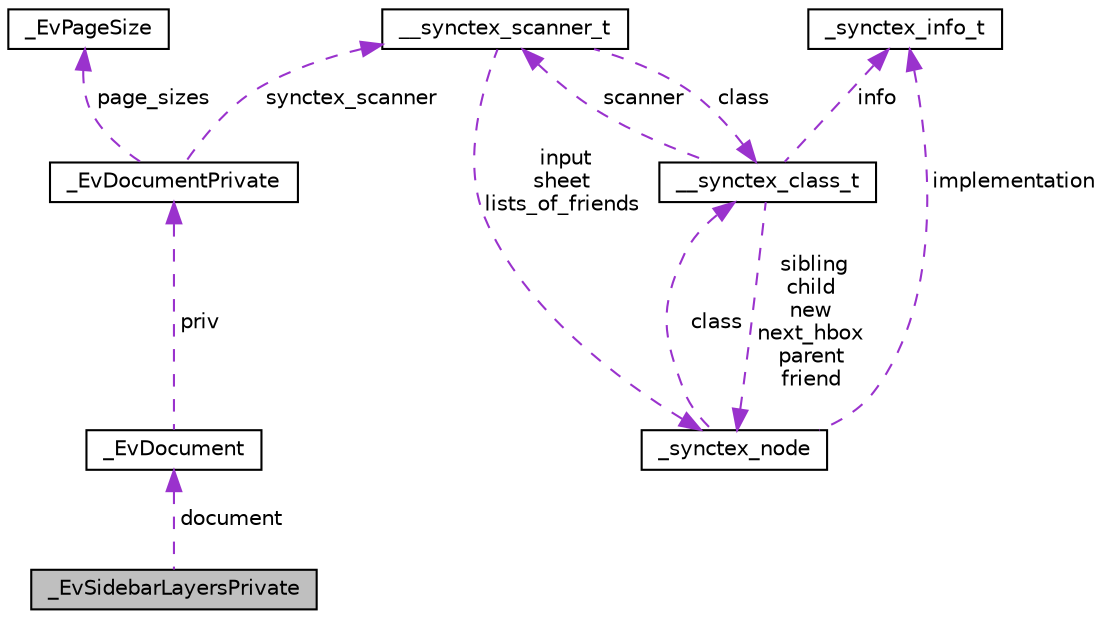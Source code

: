 digraph "_EvSidebarLayersPrivate"
{
  edge [fontname="Helvetica",fontsize="10",labelfontname="Helvetica",labelfontsize="10"];
  node [fontname="Helvetica",fontsize="10",shape=record];
  Node1 [label="_EvSidebarLayersPrivate",height=0.2,width=0.4,color="black", fillcolor="grey75", style="filled" fontcolor="black"];
  Node2 -> Node1 [dir="back",color="darkorchid3",fontsize="10",style="dashed",label=" document" ,fontname="Helvetica"];
  Node2 [label="_EvDocument",height=0.2,width=0.4,color="black", fillcolor="white", style="filled",URL="$db/d02/struct__EvDocument.html"];
  Node3 -> Node2 [dir="back",color="darkorchid3",fontsize="10",style="dashed",label=" priv" ,fontname="Helvetica"];
  Node3 [label="_EvDocumentPrivate",height=0.2,width=0.4,color="black", fillcolor="white", style="filled",URL="$d6/da7/struct__EvDocumentPrivate.html"];
  Node4 -> Node3 [dir="back",color="darkorchid3",fontsize="10",style="dashed",label=" page_sizes" ,fontname="Helvetica"];
  Node4 [label="_EvPageSize",height=0.2,width=0.4,color="black", fillcolor="white", style="filled",URL="$d8/dec/struct__EvPageSize.html"];
  Node5 -> Node3 [dir="back",color="darkorchid3",fontsize="10",style="dashed",label=" synctex_scanner" ,fontname="Helvetica"];
  Node5 [label="__synctex_scanner_t",height=0.2,width=0.4,color="black", fillcolor="white", style="filled",URL="$d6/ddd/struct____synctex__scanner__t.html"];
  Node6 -> Node5 [dir="back",color="darkorchid3",fontsize="10",style="dashed",label=" input\nsheet\nlists_of_friends" ,fontname="Helvetica"];
  Node6 [label="_synctex_node",height=0.2,width=0.4,color="black", fillcolor="white", style="filled",URL="$dd/d4f/struct__synctex__node.html"];
  Node7 -> Node6 [dir="back",color="darkorchid3",fontsize="10",style="dashed",label=" implementation" ,fontname="Helvetica"];
  Node7 [label="_synctex_info_t",height=0.2,width=0.4,color="black", fillcolor="white", style="filled",URL="$d2/da8/union__synctex__info__t.html"];
  Node8 -> Node6 [dir="back",color="darkorchid3",fontsize="10",style="dashed",label=" class" ,fontname="Helvetica"];
  Node8 [label="__synctex_class_t",height=0.2,width=0.4,color="black", fillcolor="white", style="filled",URL="$d2/dd6/struct____synctex__class__t.html"];
  Node6 -> Node8 [dir="back",color="darkorchid3",fontsize="10",style="dashed",label=" sibling\nchild\nnew\nnext_hbox\nparent\nfriend" ,fontname="Helvetica"];
  Node7 -> Node8 [dir="back",color="darkorchid3",fontsize="10",style="dashed",label=" info" ,fontname="Helvetica"];
  Node5 -> Node8 [dir="back",color="darkorchid3",fontsize="10",style="dashed",label=" scanner" ,fontname="Helvetica"];
  Node8 -> Node5 [dir="back",color="darkorchid3",fontsize="10",style="dashed",label=" class" ,fontname="Helvetica"];
}
